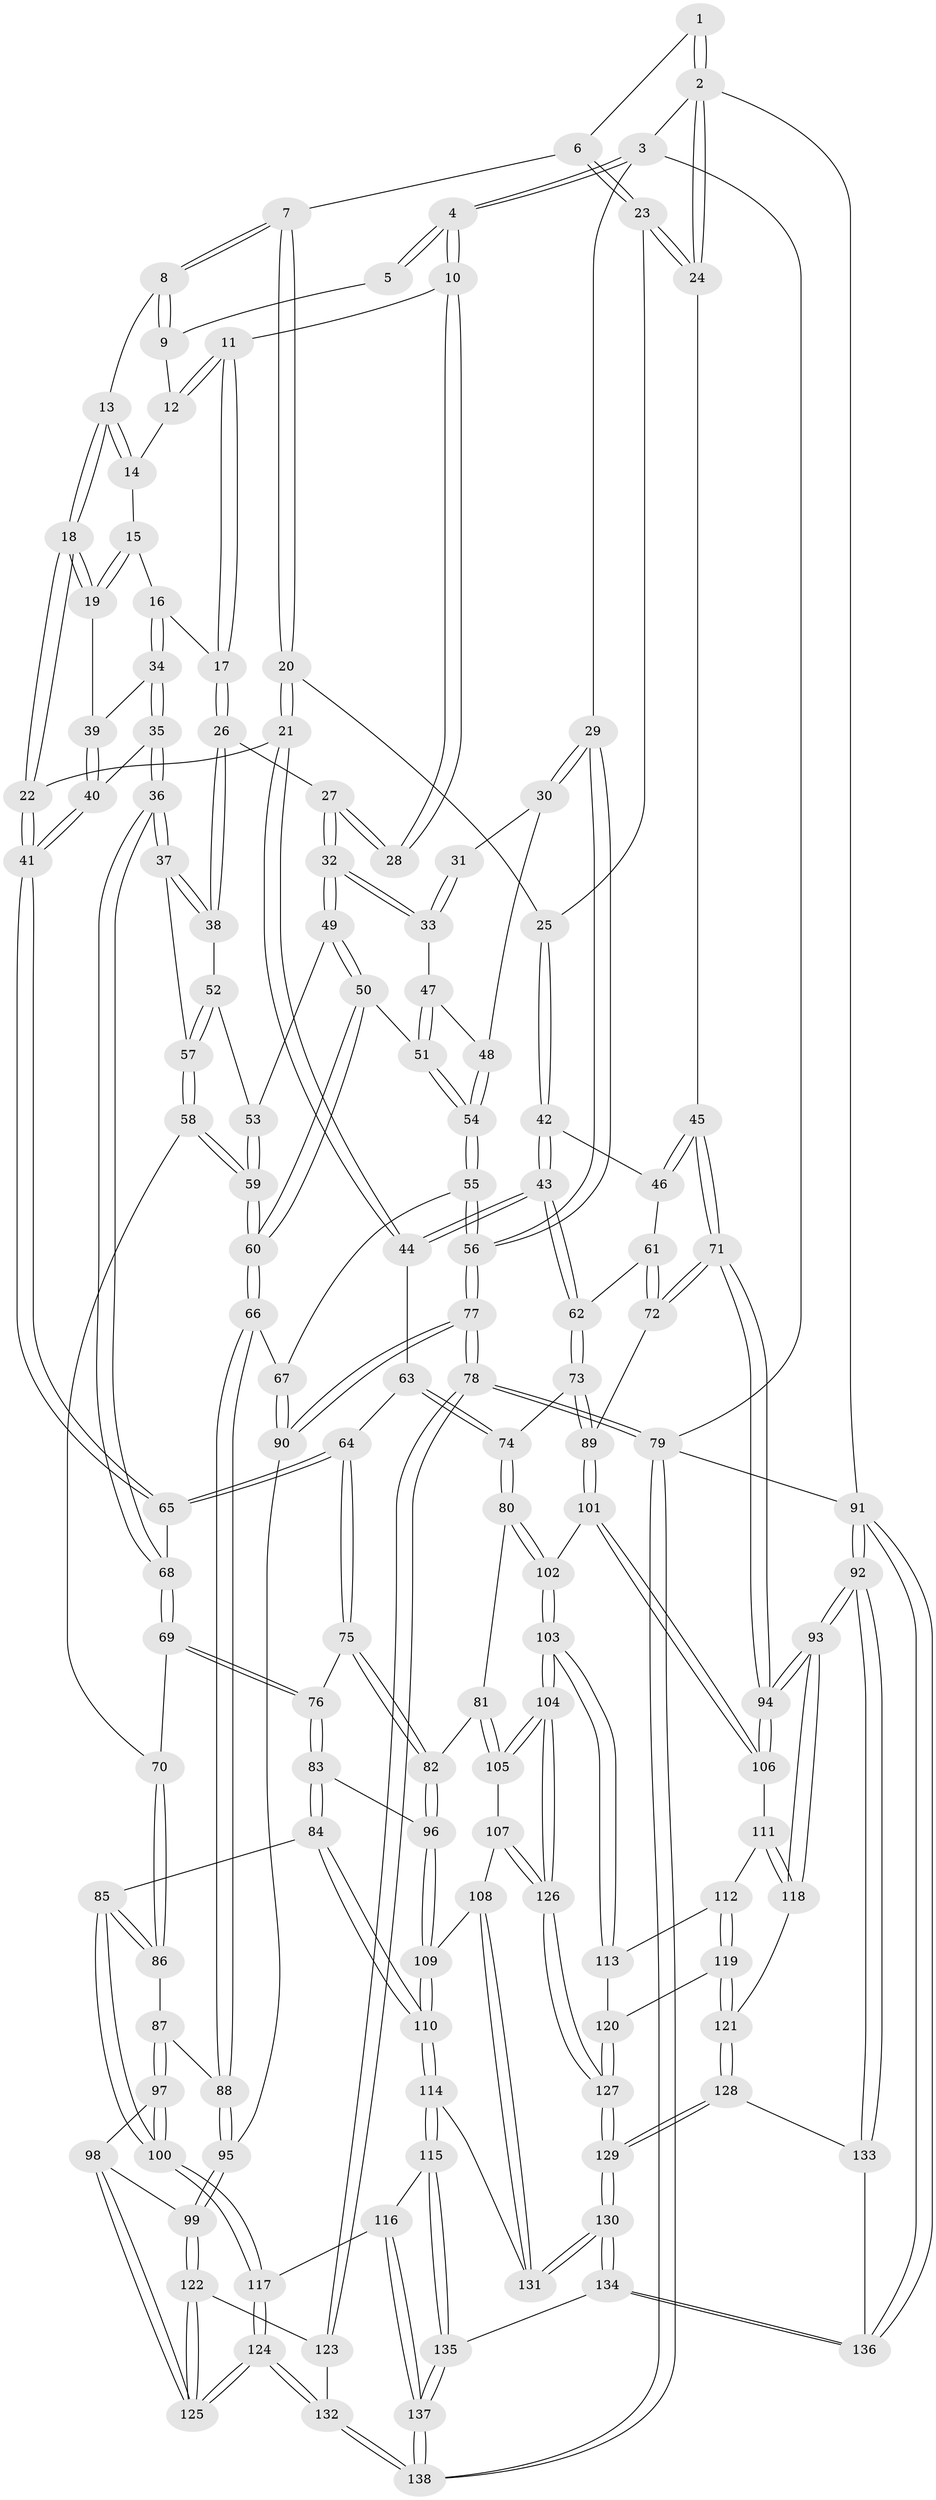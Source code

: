 // Generated by graph-tools (version 1.1) at 2025/00/03/09/25 05:00:21]
// undirected, 138 vertices, 342 edges
graph export_dot {
graph [start="1"]
  node [color=gray90,style=filled];
  1 [pos="+0.7638331761181424+0"];
  2 [pos="+1+0"];
  3 [pos="+0+0"];
  4 [pos="+0+0"];
  5 [pos="+0.5438641023283756+0"];
  6 [pos="+0.7855096098367049+0.13762862043575505"];
  7 [pos="+0.7830495572133889+0.14007147149650317"];
  8 [pos="+0.7350878683262927+0.12111645299405316"];
  9 [pos="+0.5425883895698774+0"];
  10 [pos="+0.17913317737153525+0.06963035733274267"];
  11 [pos="+0.3232482577319744+0.15228046949474433"];
  12 [pos="+0.5353275420251282+0"];
  13 [pos="+0.6232920654343833+0.1284035681289796"];
  14 [pos="+0.5398302750364667+0"];
  15 [pos="+0.5127117966548463+0.07283244642102017"];
  16 [pos="+0.3881649765353349+0.21075587177939636"];
  17 [pos="+0.32675604438929995+0.1587913151859811"];
  18 [pos="+0.6204964114568087+0.2642909108136301"];
  19 [pos="+0.5207644374448932+0.23841277860912127"];
  20 [pos="+0.7623855117512192+0.21848190757456323"];
  21 [pos="+0.6841040853259497+0.295986235936776"];
  22 [pos="+0.6396387218624283+0.28260520148461193"];
  23 [pos="+1+0.0954356445523861"];
  24 [pos="+1+0"];
  25 [pos="+0.8946437018905523+0.269731142844605"];
  26 [pos="+0.24066547815181175+0.30113620438367955"];
  27 [pos="+0.20469083424449688+0.2941016102596317"];
  28 [pos="+0.19040156028751454+0.2500133413103222"];
  29 [pos="+0+0"];
  30 [pos="+0+0.13240415621929055"];
  31 [pos="+0.08088300649233694+0.24137113557372206"];
  32 [pos="+0.1660035020991682+0.3191808140898556"];
  33 [pos="+0.140587974985932+0.31301412186320243"];
  34 [pos="+0.3936776285799915+0.21883072325079794"];
  35 [pos="+0.35603437353072226+0.3654379321164881"];
  36 [pos="+0.3550544101452146+0.3666993424129583"];
  37 [pos="+0.3221965506664851+0.35815504011468036"];
  38 [pos="+0.24130182277431358+0.3017652081978546"];
  39 [pos="+0.5108730646643759+0.24080721900993873"];
  40 [pos="+0.46972258821071294+0.34320984881485045"];
  41 [pos="+0.5331903551782176+0.40442892616194526"];
  42 [pos="+0.8920996852255201+0.2977575027767011"];
  43 [pos="+0.7586166493573482+0.4088482034607214"];
  44 [pos="+0.7265206247648839+0.375689291462401"];
  45 [pos="+1+0.32302516365121203"];
  46 [pos="+0.9415807616301876+0.3683960739068509"];
  47 [pos="+0.11263935083464759+0.32558374055779316"];
  48 [pos="+0.05638744065836524+0.3376706980332745"];
  49 [pos="+0.16219725943869623+0.3622317609064757"];
  50 [pos="+0.14680187125948135+0.3925365352744741"];
  51 [pos="+0.10074135677856143+0.39661537509501293"];
  52 [pos="+0.21821854358449555+0.38540099805577666"];
  53 [pos="+0.20843470472800116+0.3884254750443887"];
  54 [pos="+0.0467141092410443+0.4119240189591444"];
  55 [pos="+0.0068960571232698645+0.4645402161935471"];
  56 [pos="+0+0.4611126050837211"];
  57 [pos="+0.25181742385963624+0.40097677726073166"];
  58 [pos="+0.20520665522562503+0.4876458459394432"];
  59 [pos="+0.1929091874883713+0.4939256742296057"];
  60 [pos="+0.19042077755983597+0.49572545901021237"];
  61 [pos="+0.9216262347448874+0.40240104616912664"];
  62 [pos="+0.774028837739471+0.4427835608009511"];
  63 [pos="+0.6164804786080614+0.448342131227604"];
  64 [pos="+0.5368228352246339+0.44518010663133656"];
  65 [pos="+0.5310936866103896+0.41677276503373967"];
  66 [pos="+0.18135880730681586+0.5113154414116483"];
  67 [pos="+0.05040804213363052+0.49713796042530184"];
  68 [pos="+0.36482329545531633+0.4140736772301088"];
  69 [pos="+0.3632567096191297+0.4353860133046023"];
  70 [pos="+0.30534025252226227+0.47124545342159185"];
  71 [pos="+1+0.537849997703937"];
  72 [pos="+0.9823663711095877+0.5183737106132416"];
  73 [pos="+0.7751483871398355+0.4623869660348169"];
  74 [pos="+0.6486290432496431+0.5636820782236859"];
  75 [pos="+0.5138468686688001+0.528278502369716"];
  76 [pos="+0.41647331591542924+0.5219185381269608"];
  77 [pos="+0+0.7001218554050789"];
  78 [pos="+0+0.8869008030154095"];
  79 [pos="+0+1"];
  80 [pos="+0.6456210831976611+0.5675277076363916"];
  81 [pos="+0.6210337347217544+0.5793463105637566"];
  82 [pos="+0.5532998395278931+0.5776690494962194"];
  83 [pos="+0.3632612966466028+0.602892886063716"];
  84 [pos="+0.3462690459472601+0.6235350022891484"];
  85 [pos="+0.3458239434683609+0.6236570987788684"];
  86 [pos="+0.30273325112314636+0.5875818156792417"];
  87 [pos="+0.2052427438041182+0.5508774402830493"];
  88 [pos="+0.18751616782428732+0.5317738686432282"];
  89 [pos="+0.8528597762409785+0.5614950317008599"];
  90 [pos="+0.059775158367486814+0.6634866363035145"];
  91 [pos="+1+1"];
  92 [pos="+1+1"];
  93 [pos="+1+0.7509784586410703"];
  94 [pos="+1+0.696617445227586"];
  95 [pos="+0.08670311855920027+0.6756183934204633"];
  96 [pos="+0.5304865184485427+0.6271134430114872"];
  97 [pos="+0.21316271691913574+0.7009103097257968"];
  98 [pos="+0.1937768194259103+0.703468168592161"];
  99 [pos="+0.1014147733944722+0.6925599803556064"];
  100 [pos="+0.2756573215195474+0.7207518021984305"];
  101 [pos="+0.8484944733135789+0.5975682651535984"];
  102 [pos="+0.7524852753141668+0.6525322780061362"];
  103 [pos="+0.7181905370626227+0.7410412016649973"];
  104 [pos="+0.7085170949027578+0.7547415372437012"];
  105 [pos="+0.6399567432792123+0.653964324318586"];
  106 [pos="+0.8749440898151404+0.6471340160901449"];
  107 [pos="+0.5585661278288621+0.7425985717940302"];
  108 [pos="+0.5408447264787052+0.743312839780504"];
  109 [pos="+0.4982948731101766+0.7236357589938439"];
  110 [pos="+0.4902145638898215+0.7267477857436898"];
  111 [pos="+0.874536221299899+0.6647359565302328"];
  112 [pos="+0.8511889259810059+0.7014796165773823"];
  113 [pos="+0.8332408042141505+0.7135623538442046"];
  114 [pos="+0.41173407580630283+0.828728867041028"];
  115 [pos="+0.3923784464518271+0.8465792671974904"];
  116 [pos="+0.35844773069857805+0.8423425835583911"];
  117 [pos="+0.31307933533120497+0.8262928615691427"];
  118 [pos="+0.9613646421888296+0.8040738166296113"];
  119 [pos="+0.8579107094914052+0.7689803361971965"];
  120 [pos="+0.8157448134038564+0.7728653973412938"];
  121 [pos="+0.93100587898173+0.8243319549529114"];
  122 [pos="+0.09027550929232925+0.7631369887060614"];
  123 [pos="+0.011606091091968349+0.8145945282040857"];
  124 [pos="+0.17108180554581393+0.9135312932734916"];
  125 [pos="+0.15327154696948306+0.86271717871453"];
  126 [pos="+0.7056962416866974+0.7664570860983503"];
  127 [pos="+0.7235653216617584+0.8238847396926134"];
  128 [pos="+0.9069291978492038+0.8547622401317909"];
  129 [pos="+0.7298101590274653+0.9288406414122722"];
  130 [pos="+0.6909546919757681+1"];
  131 [pos="+0.5795959935367845+0.8623104071325773"];
  132 [pos="+0.16896675333474978+0.9173191934067259"];
  133 [pos="+0.940694466447544+0.9205921368806704"];
  134 [pos="+0.6609337351700816+1"];
  135 [pos="+0.5703267764973843+1"];
  136 [pos="+0.7189932543876787+1"];
  137 [pos="+0.23107435199440673+1"];
  138 [pos="+0.02398924618733261+1"];
  1 -- 2;
  1 -- 2;
  1 -- 6;
  2 -- 3;
  2 -- 24;
  2 -- 24;
  2 -- 91;
  3 -- 4;
  3 -- 4;
  3 -- 29;
  3 -- 79;
  4 -- 5;
  4 -- 5;
  4 -- 10;
  4 -- 10;
  5 -- 9;
  6 -- 7;
  6 -- 23;
  6 -- 23;
  7 -- 8;
  7 -- 8;
  7 -- 20;
  7 -- 20;
  8 -- 9;
  8 -- 9;
  8 -- 13;
  9 -- 12;
  10 -- 11;
  10 -- 28;
  10 -- 28;
  11 -- 12;
  11 -- 12;
  11 -- 17;
  11 -- 17;
  12 -- 14;
  13 -- 14;
  13 -- 14;
  13 -- 18;
  13 -- 18;
  14 -- 15;
  15 -- 16;
  15 -- 19;
  15 -- 19;
  16 -- 17;
  16 -- 34;
  16 -- 34;
  17 -- 26;
  17 -- 26;
  18 -- 19;
  18 -- 19;
  18 -- 22;
  18 -- 22;
  19 -- 39;
  20 -- 21;
  20 -- 21;
  20 -- 25;
  21 -- 22;
  21 -- 44;
  21 -- 44;
  22 -- 41;
  22 -- 41;
  23 -- 24;
  23 -- 24;
  23 -- 25;
  24 -- 45;
  25 -- 42;
  25 -- 42;
  26 -- 27;
  26 -- 38;
  26 -- 38;
  27 -- 28;
  27 -- 28;
  27 -- 32;
  27 -- 32;
  29 -- 30;
  29 -- 30;
  29 -- 56;
  29 -- 56;
  30 -- 31;
  30 -- 48;
  31 -- 33;
  31 -- 33;
  32 -- 33;
  32 -- 33;
  32 -- 49;
  32 -- 49;
  33 -- 47;
  34 -- 35;
  34 -- 35;
  34 -- 39;
  35 -- 36;
  35 -- 36;
  35 -- 40;
  36 -- 37;
  36 -- 37;
  36 -- 68;
  36 -- 68;
  37 -- 38;
  37 -- 38;
  37 -- 57;
  38 -- 52;
  39 -- 40;
  39 -- 40;
  40 -- 41;
  40 -- 41;
  41 -- 65;
  41 -- 65;
  42 -- 43;
  42 -- 43;
  42 -- 46;
  43 -- 44;
  43 -- 44;
  43 -- 62;
  43 -- 62;
  44 -- 63;
  45 -- 46;
  45 -- 46;
  45 -- 71;
  45 -- 71;
  46 -- 61;
  47 -- 48;
  47 -- 51;
  47 -- 51;
  48 -- 54;
  48 -- 54;
  49 -- 50;
  49 -- 50;
  49 -- 53;
  50 -- 51;
  50 -- 60;
  50 -- 60;
  51 -- 54;
  51 -- 54;
  52 -- 53;
  52 -- 57;
  52 -- 57;
  53 -- 59;
  53 -- 59;
  54 -- 55;
  54 -- 55;
  55 -- 56;
  55 -- 56;
  55 -- 67;
  56 -- 77;
  56 -- 77;
  57 -- 58;
  57 -- 58;
  58 -- 59;
  58 -- 59;
  58 -- 70;
  59 -- 60;
  59 -- 60;
  60 -- 66;
  60 -- 66;
  61 -- 62;
  61 -- 72;
  61 -- 72;
  62 -- 73;
  62 -- 73;
  63 -- 64;
  63 -- 74;
  63 -- 74;
  64 -- 65;
  64 -- 65;
  64 -- 75;
  64 -- 75;
  65 -- 68;
  66 -- 67;
  66 -- 88;
  66 -- 88;
  67 -- 90;
  67 -- 90;
  68 -- 69;
  68 -- 69;
  69 -- 70;
  69 -- 76;
  69 -- 76;
  70 -- 86;
  70 -- 86;
  71 -- 72;
  71 -- 72;
  71 -- 94;
  71 -- 94;
  72 -- 89;
  73 -- 74;
  73 -- 89;
  73 -- 89;
  74 -- 80;
  74 -- 80;
  75 -- 76;
  75 -- 82;
  75 -- 82;
  76 -- 83;
  76 -- 83;
  77 -- 78;
  77 -- 78;
  77 -- 90;
  77 -- 90;
  78 -- 79;
  78 -- 79;
  78 -- 123;
  78 -- 123;
  79 -- 138;
  79 -- 138;
  79 -- 91;
  80 -- 81;
  80 -- 102;
  80 -- 102;
  81 -- 82;
  81 -- 105;
  81 -- 105;
  82 -- 96;
  82 -- 96;
  83 -- 84;
  83 -- 84;
  83 -- 96;
  84 -- 85;
  84 -- 110;
  84 -- 110;
  85 -- 86;
  85 -- 86;
  85 -- 100;
  85 -- 100;
  86 -- 87;
  87 -- 88;
  87 -- 97;
  87 -- 97;
  88 -- 95;
  88 -- 95;
  89 -- 101;
  89 -- 101;
  90 -- 95;
  91 -- 92;
  91 -- 92;
  91 -- 136;
  91 -- 136;
  92 -- 93;
  92 -- 93;
  92 -- 133;
  92 -- 133;
  93 -- 94;
  93 -- 94;
  93 -- 118;
  93 -- 118;
  94 -- 106;
  94 -- 106;
  95 -- 99;
  95 -- 99;
  96 -- 109;
  96 -- 109;
  97 -- 98;
  97 -- 100;
  97 -- 100;
  98 -- 99;
  98 -- 125;
  98 -- 125;
  99 -- 122;
  99 -- 122;
  100 -- 117;
  100 -- 117;
  101 -- 102;
  101 -- 106;
  101 -- 106;
  102 -- 103;
  102 -- 103;
  103 -- 104;
  103 -- 104;
  103 -- 113;
  103 -- 113;
  104 -- 105;
  104 -- 105;
  104 -- 126;
  104 -- 126;
  105 -- 107;
  106 -- 111;
  107 -- 108;
  107 -- 126;
  107 -- 126;
  108 -- 109;
  108 -- 131;
  108 -- 131;
  109 -- 110;
  109 -- 110;
  110 -- 114;
  110 -- 114;
  111 -- 112;
  111 -- 118;
  111 -- 118;
  112 -- 113;
  112 -- 119;
  112 -- 119;
  113 -- 120;
  114 -- 115;
  114 -- 115;
  114 -- 131;
  115 -- 116;
  115 -- 135;
  115 -- 135;
  116 -- 117;
  116 -- 137;
  116 -- 137;
  117 -- 124;
  117 -- 124;
  118 -- 121;
  119 -- 120;
  119 -- 121;
  119 -- 121;
  120 -- 127;
  120 -- 127;
  121 -- 128;
  121 -- 128;
  122 -- 123;
  122 -- 125;
  122 -- 125;
  123 -- 132;
  124 -- 125;
  124 -- 125;
  124 -- 132;
  124 -- 132;
  126 -- 127;
  126 -- 127;
  127 -- 129;
  127 -- 129;
  128 -- 129;
  128 -- 129;
  128 -- 133;
  129 -- 130;
  129 -- 130;
  130 -- 131;
  130 -- 131;
  130 -- 134;
  130 -- 134;
  132 -- 138;
  132 -- 138;
  133 -- 136;
  134 -- 135;
  134 -- 136;
  134 -- 136;
  135 -- 137;
  135 -- 137;
  137 -- 138;
  137 -- 138;
}
